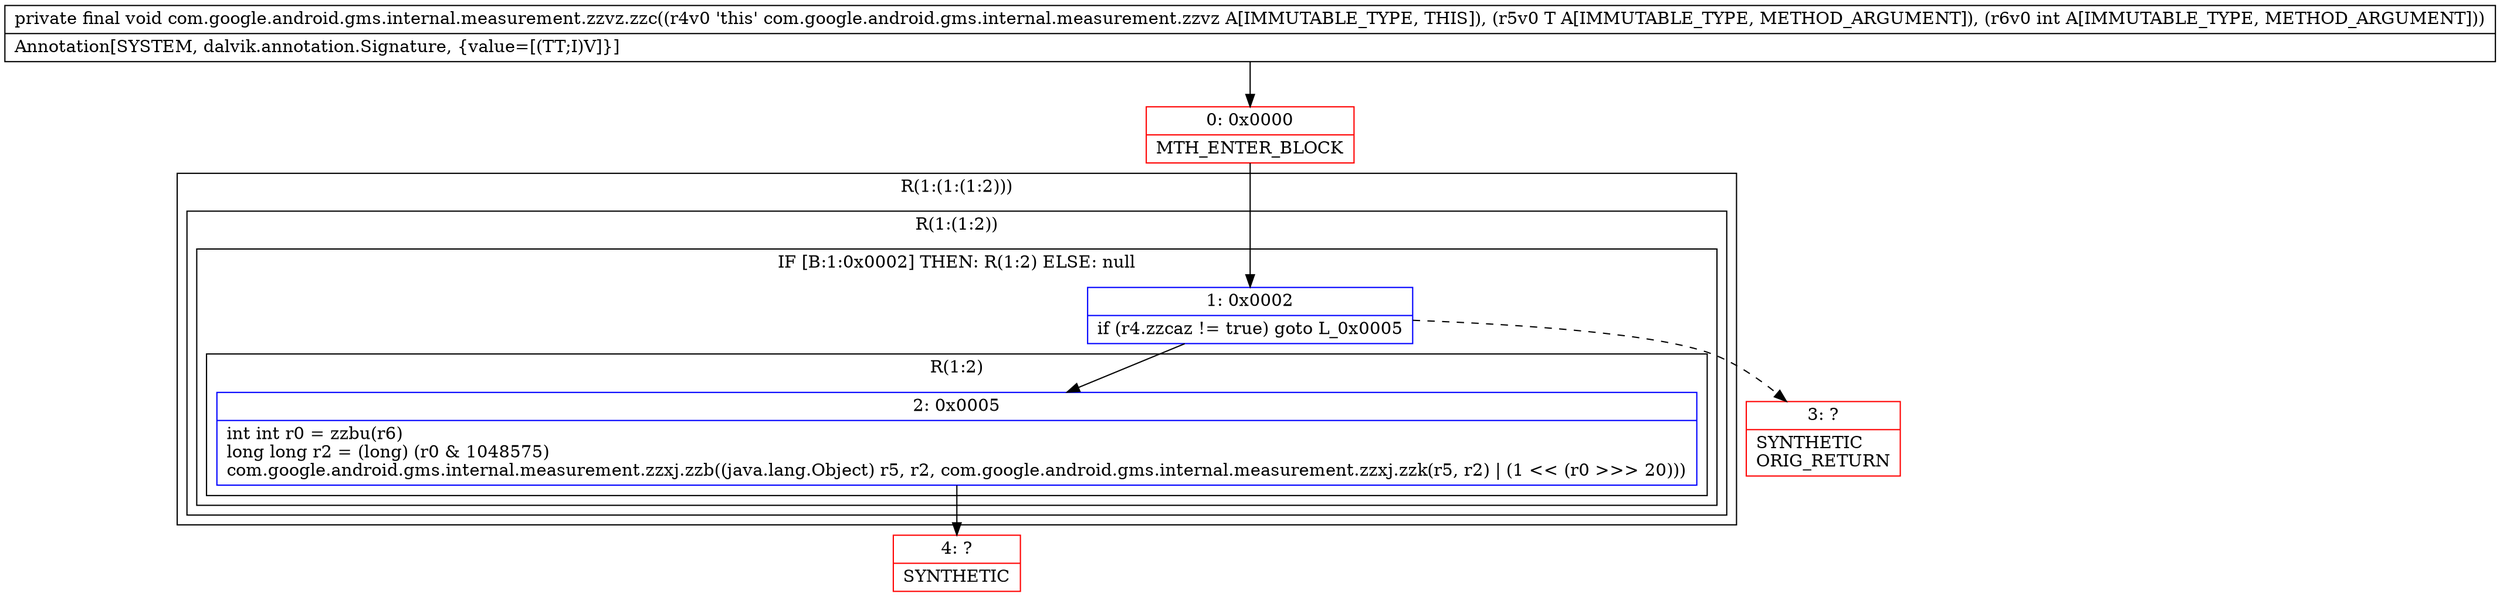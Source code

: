 digraph "CFG forcom.google.android.gms.internal.measurement.zzvz.zzc(Ljava\/lang\/Object;I)V" {
subgraph cluster_Region_1654954096 {
label = "R(1:(1:(1:2)))";
node [shape=record,color=blue];
subgraph cluster_Region_2039334246 {
label = "R(1:(1:2))";
node [shape=record,color=blue];
subgraph cluster_IfRegion_1274678107 {
label = "IF [B:1:0x0002] THEN: R(1:2) ELSE: null";
node [shape=record,color=blue];
Node_1 [shape=record,label="{1\:\ 0x0002|if (r4.zzcaz != true) goto L_0x0005\l}"];
subgraph cluster_Region_1978871314 {
label = "R(1:2)";
node [shape=record,color=blue];
Node_2 [shape=record,label="{2\:\ 0x0005|int int r0 = zzbu(r6)\llong long r2 = (long) (r0 & 1048575)\lcom.google.android.gms.internal.measurement.zzxj.zzb((java.lang.Object) r5, r2, com.google.android.gms.internal.measurement.zzxj.zzk(r5, r2) \| (1 \<\< (r0 \>\>\> 20)))\l}"];
}
}
}
}
Node_0 [shape=record,color=red,label="{0\:\ 0x0000|MTH_ENTER_BLOCK\l}"];
Node_3 [shape=record,color=red,label="{3\:\ ?|SYNTHETIC\lORIG_RETURN\l}"];
Node_4 [shape=record,color=red,label="{4\:\ ?|SYNTHETIC\l}"];
MethodNode[shape=record,label="{private final void com.google.android.gms.internal.measurement.zzvz.zzc((r4v0 'this' com.google.android.gms.internal.measurement.zzvz A[IMMUTABLE_TYPE, THIS]), (r5v0 T A[IMMUTABLE_TYPE, METHOD_ARGUMENT]), (r6v0 int A[IMMUTABLE_TYPE, METHOD_ARGUMENT]))  | Annotation[SYSTEM, dalvik.annotation.Signature, \{value=[(TT;I)V]\}]\l}"];
MethodNode -> Node_0;
Node_1 -> Node_2;
Node_1 -> Node_3[style=dashed];
Node_2 -> Node_4;
Node_0 -> Node_1;
}

